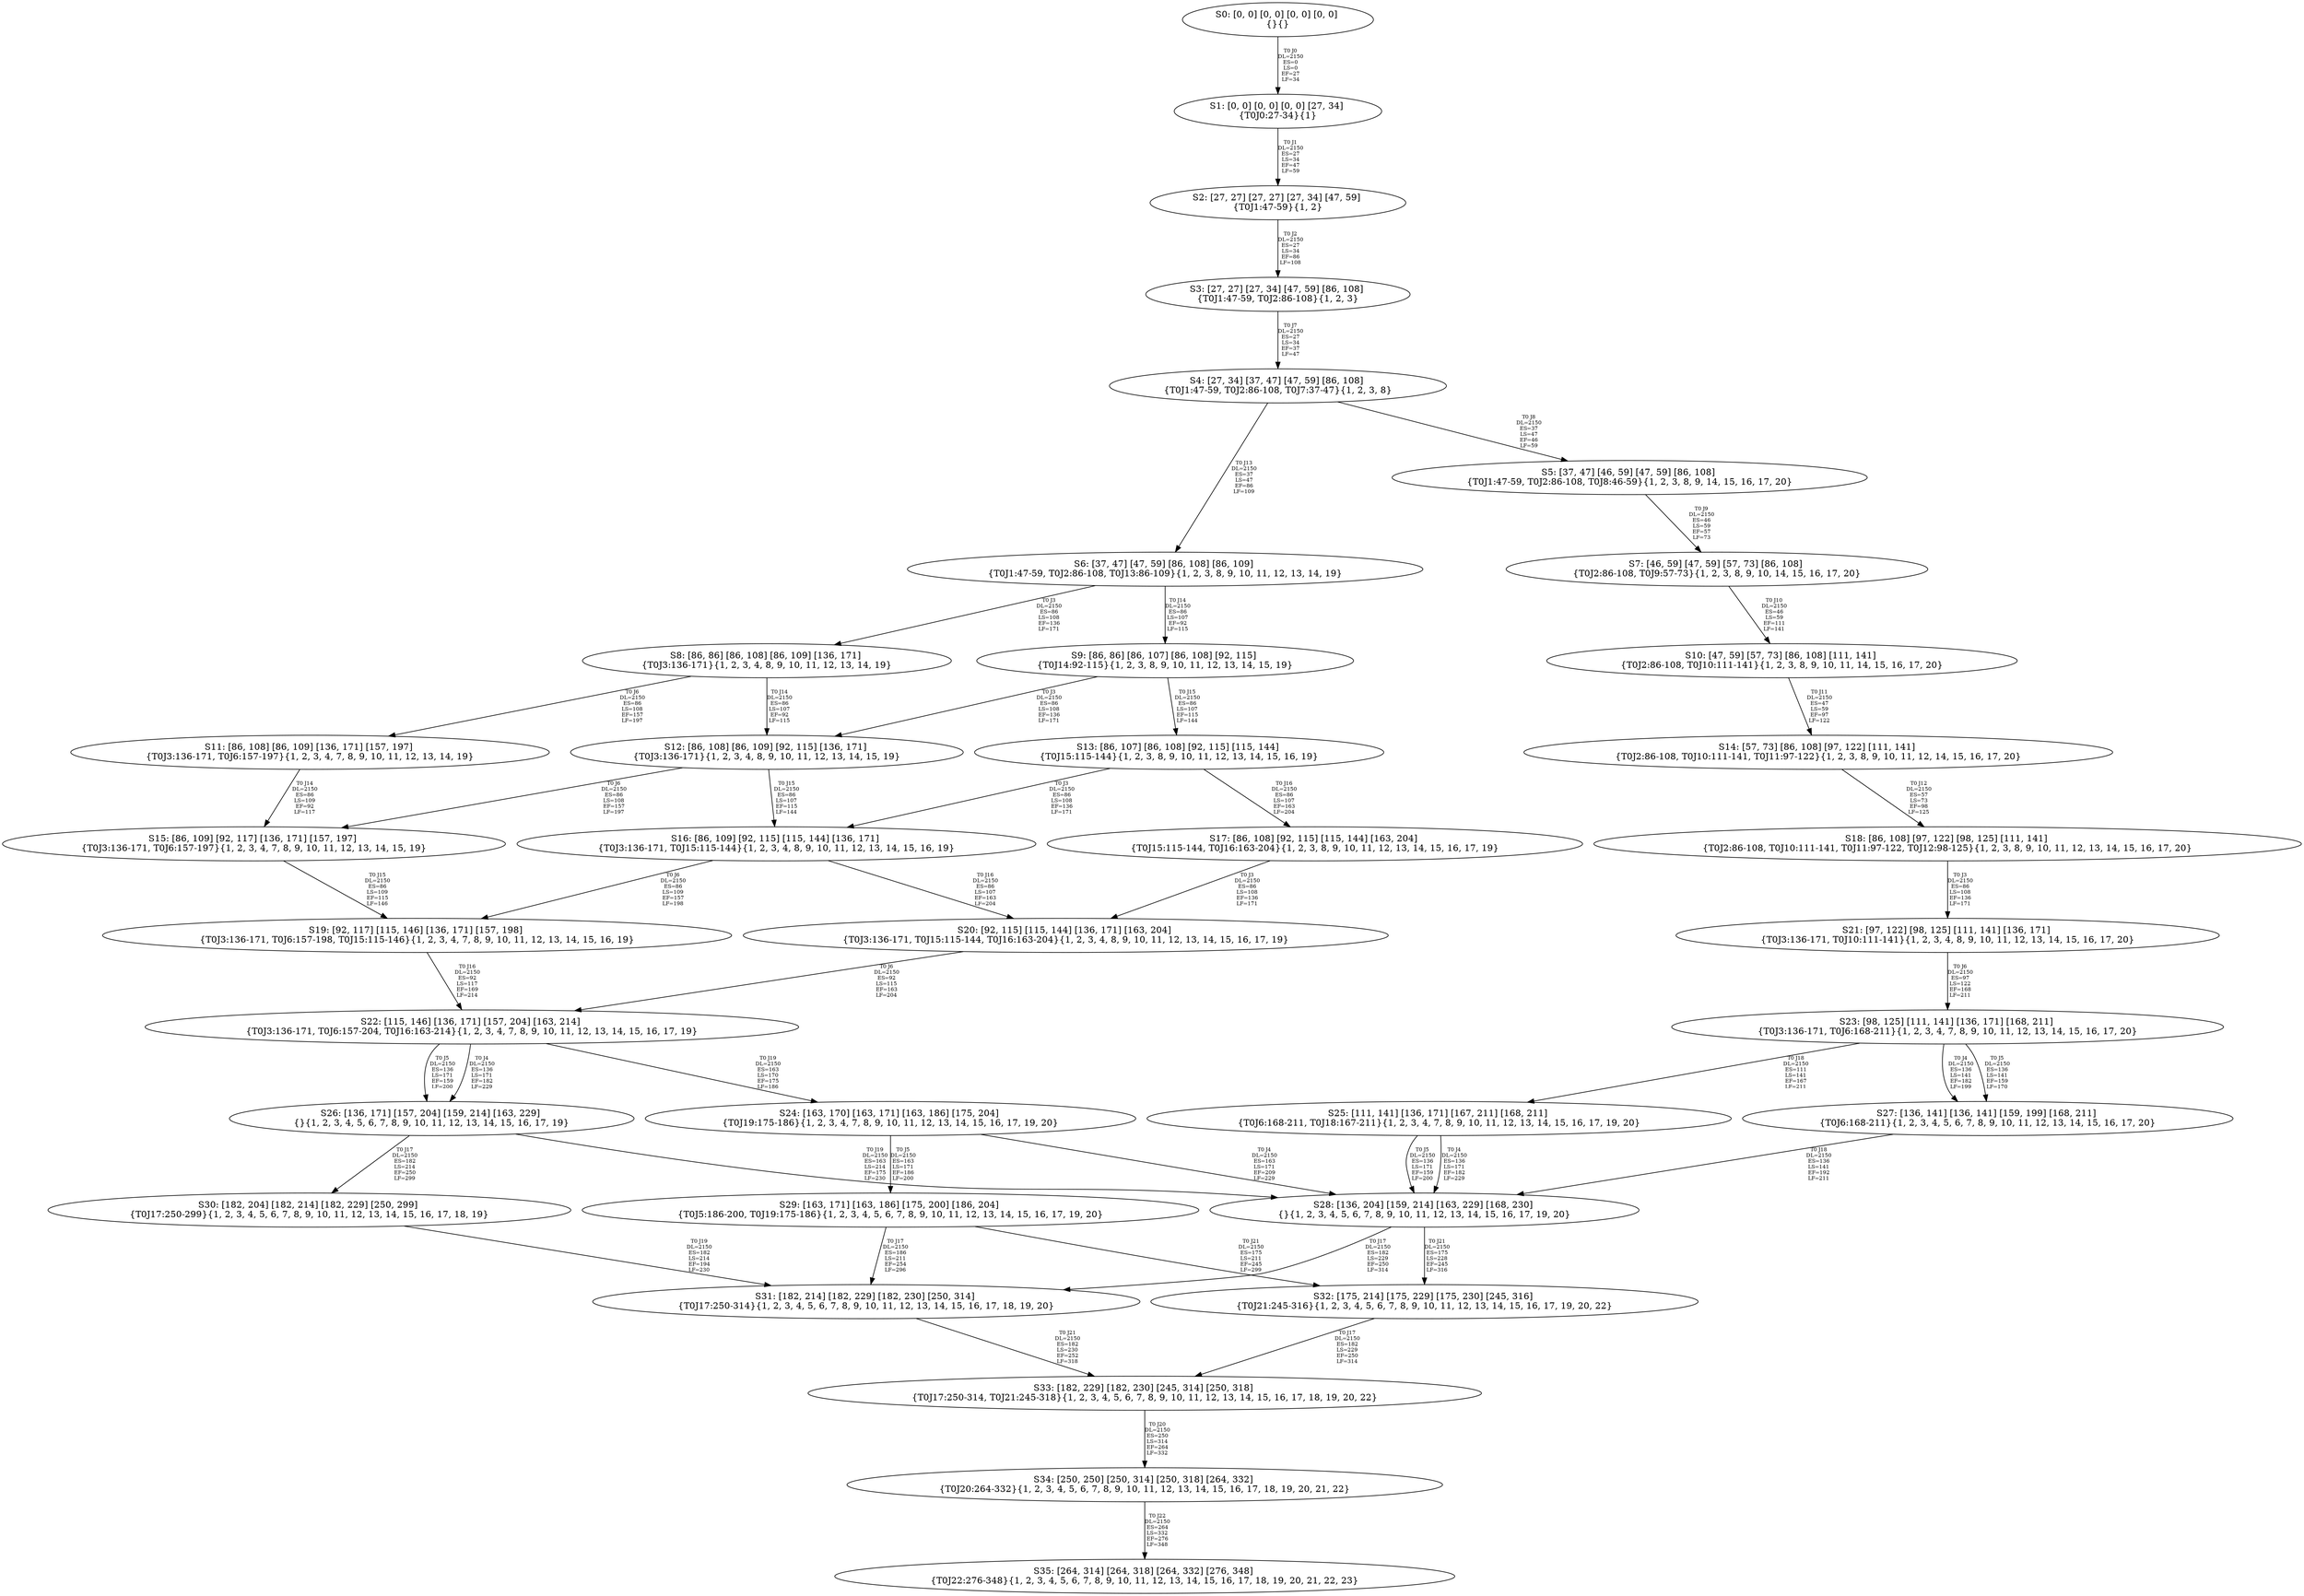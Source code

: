 digraph {
	S0[label="S0: [0, 0] [0, 0] [0, 0] [0, 0] \n{}{}"];
	S1[label="S1: [0, 0] [0, 0] [0, 0] [27, 34] \n{T0J0:27-34}{1}"];
	S2[label="S2: [27, 27] [27, 27] [27, 34] [47, 59] \n{T0J1:47-59}{1, 2}"];
	S3[label="S3: [27, 27] [27, 34] [47, 59] [86, 108] \n{T0J1:47-59, T0J2:86-108}{1, 2, 3}"];
	S4[label="S4: [27, 34] [37, 47] [47, 59] [86, 108] \n{T0J1:47-59, T0J2:86-108, T0J7:37-47}{1, 2, 3, 8}"];
	S5[label="S5: [37, 47] [46, 59] [47, 59] [86, 108] \n{T0J1:47-59, T0J2:86-108, T0J8:46-59}{1, 2, 3, 8, 9, 14, 15, 16, 17, 20}"];
	S6[label="S6: [37, 47] [47, 59] [86, 108] [86, 109] \n{T0J1:47-59, T0J2:86-108, T0J13:86-109}{1, 2, 3, 8, 9, 10, 11, 12, 13, 14, 19}"];
	S7[label="S7: [46, 59] [47, 59] [57, 73] [86, 108] \n{T0J2:86-108, T0J9:57-73}{1, 2, 3, 8, 9, 10, 14, 15, 16, 17, 20}"];
	S8[label="S8: [86, 86] [86, 108] [86, 109] [136, 171] \n{T0J3:136-171}{1, 2, 3, 4, 8, 9, 10, 11, 12, 13, 14, 19}"];
	S9[label="S9: [86, 86] [86, 107] [86, 108] [92, 115] \n{T0J14:92-115}{1, 2, 3, 8, 9, 10, 11, 12, 13, 14, 15, 19}"];
	S10[label="S10: [47, 59] [57, 73] [86, 108] [111, 141] \n{T0J2:86-108, T0J10:111-141}{1, 2, 3, 8, 9, 10, 11, 14, 15, 16, 17, 20}"];
	S11[label="S11: [86, 108] [86, 109] [136, 171] [157, 197] \n{T0J3:136-171, T0J6:157-197}{1, 2, 3, 4, 7, 8, 9, 10, 11, 12, 13, 14, 19}"];
	S12[label="S12: [86, 108] [86, 109] [92, 115] [136, 171] \n{T0J3:136-171}{1, 2, 3, 4, 8, 9, 10, 11, 12, 13, 14, 15, 19}"];
	S13[label="S13: [86, 107] [86, 108] [92, 115] [115, 144] \n{T0J15:115-144}{1, 2, 3, 8, 9, 10, 11, 12, 13, 14, 15, 16, 19}"];
	S14[label="S14: [57, 73] [86, 108] [97, 122] [111, 141] \n{T0J2:86-108, T0J10:111-141, T0J11:97-122}{1, 2, 3, 8, 9, 10, 11, 12, 14, 15, 16, 17, 20}"];
	S15[label="S15: [86, 109] [92, 117] [136, 171] [157, 197] \n{T0J3:136-171, T0J6:157-197}{1, 2, 3, 4, 7, 8, 9, 10, 11, 12, 13, 14, 15, 19}"];
	S16[label="S16: [86, 109] [92, 115] [115, 144] [136, 171] \n{T0J3:136-171, T0J15:115-144}{1, 2, 3, 4, 8, 9, 10, 11, 12, 13, 14, 15, 16, 19}"];
	S17[label="S17: [86, 108] [92, 115] [115, 144] [163, 204] \n{T0J15:115-144, T0J16:163-204}{1, 2, 3, 8, 9, 10, 11, 12, 13, 14, 15, 16, 17, 19}"];
	S18[label="S18: [86, 108] [97, 122] [98, 125] [111, 141] \n{T0J2:86-108, T0J10:111-141, T0J11:97-122, T0J12:98-125}{1, 2, 3, 8, 9, 10, 11, 12, 13, 14, 15, 16, 17, 20}"];
	S19[label="S19: [92, 117] [115, 146] [136, 171] [157, 198] \n{T0J3:136-171, T0J6:157-198, T0J15:115-146}{1, 2, 3, 4, 7, 8, 9, 10, 11, 12, 13, 14, 15, 16, 19}"];
	S20[label="S20: [92, 115] [115, 144] [136, 171] [163, 204] \n{T0J3:136-171, T0J15:115-144, T0J16:163-204}{1, 2, 3, 4, 8, 9, 10, 11, 12, 13, 14, 15, 16, 17, 19}"];
	S21[label="S21: [97, 122] [98, 125] [111, 141] [136, 171] \n{T0J3:136-171, T0J10:111-141}{1, 2, 3, 4, 8, 9, 10, 11, 12, 13, 14, 15, 16, 17, 20}"];
	S22[label="S22: [115, 146] [136, 171] [157, 204] [163, 214] \n{T0J3:136-171, T0J6:157-204, T0J16:163-214}{1, 2, 3, 4, 7, 8, 9, 10, 11, 12, 13, 14, 15, 16, 17, 19}"];
	S23[label="S23: [98, 125] [111, 141] [136, 171] [168, 211] \n{T0J3:136-171, T0J6:168-211}{1, 2, 3, 4, 7, 8, 9, 10, 11, 12, 13, 14, 15, 16, 17, 20}"];
	S24[label="S24: [163, 170] [163, 171] [163, 186] [175, 204] \n{T0J19:175-186}{1, 2, 3, 4, 7, 8, 9, 10, 11, 12, 13, 14, 15, 16, 17, 19, 20}"];
	S25[label="S25: [111, 141] [136, 171] [167, 211] [168, 211] \n{T0J6:168-211, T0J18:167-211}{1, 2, 3, 4, 7, 8, 9, 10, 11, 12, 13, 14, 15, 16, 17, 19, 20}"];
	S26[label="S26: [136, 171] [157, 204] [159, 214] [163, 229] \n{}{1, 2, 3, 4, 5, 6, 7, 8, 9, 10, 11, 12, 13, 14, 15, 16, 17, 19}"];
	S27[label="S27: [136, 141] [136, 141] [159, 199] [168, 211] \n{T0J6:168-211}{1, 2, 3, 4, 5, 6, 7, 8, 9, 10, 11, 12, 13, 14, 15, 16, 17, 20}"];
	S28[label="S28: [136, 204] [159, 214] [163, 229] [168, 230] \n{}{1, 2, 3, 4, 5, 6, 7, 8, 9, 10, 11, 12, 13, 14, 15, 16, 17, 19, 20}"];
	S29[label="S29: [163, 171] [163, 186] [175, 200] [186, 204] \n{T0J5:186-200, T0J19:175-186}{1, 2, 3, 4, 5, 6, 7, 8, 9, 10, 11, 12, 13, 14, 15, 16, 17, 19, 20}"];
	S30[label="S30: [182, 204] [182, 214] [182, 229] [250, 299] \n{T0J17:250-299}{1, 2, 3, 4, 5, 6, 7, 8, 9, 10, 11, 12, 13, 14, 15, 16, 17, 18, 19}"];
	S31[label="S31: [182, 214] [182, 229] [182, 230] [250, 314] \n{T0J17:250-314}{1, 2, 3, 4, 5, 6, 7, 8, 9, 10, 11, 12, 13, 14, 15, 16, 17, 18, 19, 20}"];
	S32[label="S32: [175, 214] [175, 229] [175, 230] [245, 316] \n{T0J21:245-316}{1, 2, 3, 4, 5, 6, 7, 8, 9, 10, 11, 12, 13, 14, 15, 16, 17, 19, 20, 22}"];
	S33[label="S33: [182, 229] [182, 230] [245, 314] [250, 318] \n{T0J17:250-314, T0J21:245-318}{1, 2, 3, 4, 5, 6, 7, 8, 9, 10, 11, 12, 13, 14, 15, 16, 17, 18, 19, 20, 22}"];
	S34[label="S34: [250, 250] [250, 314] [250, 318] [264, 332] \n{T0J20:264-332}{1, 2, 3, 4, 5, 6, 7, 8, 9, 10, 11, 12, 13, 14, 15, 16, 17, 18, 19, 20, 21, 22}"];
	S35[label="S35: [264, 314] [264, 318] [264, 332] [276, 348] \n{T0J22:276-348}{1, 2, 3, 4, 5, 6, 7, 8, 9, 10, 11, 12, 13, 14, 15, 16, 17, 18, 19, 20, 21, 22, 23}"];
	S0 -> S1[label="T0 J0\nDL=2150\nES=0\nLS=0\nEF=27\nLF=34",fontsize=8];
	S1 -> S2[label="T0 J1\nDL=2150\nES=27\nLS=34\nEF=47\nLF=59",fontsize=8];
	S2 -> S3[label="T0 J2\nDL=2150\nES=27\nLS=34\nEF=86\nLF=108",fontsize=8];
	S3 -> S4[label="T0 J7\nDL=2150\nES=27\nLS=34\nEF=37\nLF=47",fontsize=8];
	S4 -> S5[label="T0 J8\nDL=2150\nES=37\nLS=47\nEF=46\nLF=59",fontsize=8];
	S4 -> S6[label="T0 J13\nDL=2150\nES=37\nLS=47\nEF=86\nLF=109",fontsize=8];
	S5 -> S7[label="T0 J9\nDL=2150\nES=46\nLS=59\nEF=57\nLF=73",fontsize=8];
	S6 -> S8[label="T0 J3\nDL=2150\nES=86\nLS=108\nEF=136\nLF=171",fontsize=8];
	S6 -> S9[label="T0 J14\nDL=2150\nES=86\nLS=107\nEF=92\nLF=115",fontsize=8];
	S7 -> S10[label="T0 J10\nDL=2150\nES=46\nLS=59\nEF=111\nLF=141",fontsize=8];
	S8 -> S11[label="T0 J6\nDL=2150\nES=86\nLS=108\nEF=157\nLF=197",fontsize=8];
	S8 -> S12[label="T0 J14\nDL=2150\nES=86\nLS=107\nEF=92\nLF=115",fontsize=8];
	S9 -> S12[label="T0 J3\nDL=2150\nES=86\nLS=108\nEF=136\nLF=171",fontsize=8];
	S9 -> S13[label="T0 J15\nDL=2150\nES=86\nLS=107\nEF=115\nLF=144",fontsize=8];
	S10 -> S14[label="T0 J11\nDL=2150\nES=47\nLS=59\nEF=97\nLF=122",fontsize=8];
	S11 -> S15[label="T0 J14\nDL=2150\nES=86\nLS=109\nEF=92\nLF=117",fontsize=8];
	S12 -> S15[label="T0 J6\nDL=2150\nES=86\nLS=108\nEF=157\nLF=197",fontsize=8];
	S12 -> S16[label="T0 J15\nDL=2150\nES=86\nLS=107\nEF=115\nLF=144",fontsize=8];
	S13 -> S16[label="T0 J3\nDL=2150\nES=86\nLS=108\nEF=136\nLF=171",fontsize=8];
	S13 -> S17[label="T0 J16\nDL=2150\nES=86\nLS=107\nEF=163\nLF=204",fontsize=8];
	S14 -> S18[label="T0 J12\nDL=2150\nES=57\nLS=73\nEF=98\nLF=125",fontsize=8];
	S15 -> S19[label="T0 J15\nDL=2150\nES=86\nLS=109\nEF=115\nLF=146",fontsize=8];
	S16 -> S19[label="T0 J6\nDL=2150\nES=86\nLS=109\nEF=157\nLF=198",fontsize=8];
	S16 -> S20[label="T0 J16\nDL=2150\nES=86\nLS=107\nEF=163\nLF=204",fontsize=8];
	S17 -> S20[label="T0 J3\nDL=2150\nES=86\nLS=108\nEF=136\nLF=171",fontsize=8];
	S18 -> S21[label="T0 J3\nDL=2150\nES=86\nLS=108\nEF=136\nLF=171",fontsize=8];
	S19 -> S22[label="T0 J16\nDL=2150\nES=92\nLS=117\nEF=169\nLF=214",fontsize=8];
	S20 -> S22[label="T0 J6\nDL=2150\nES=92\nLS=115\nEF=163\nLF=204",fontsize=8];
	S21 -> S23[label="T0 J6\nDL=2150\nES=97\nLS=122\nEF=168\nLF=211",fontsize=8];
	S22 -> S26[label="T0 J4\nDL=2150\nES=136\nLS=171\nEF=182\nLF=229",fontsize=8];
	S22 -> S26[label="T0 J5\nDL=2150\nES=136\nLS=171\nEF=159\nLF=200",fontsize=8];
	S22 -> S24[label="T0 J19\nDL=2150\nES=163\nLS=170\nEF=175\nLF=186",fontsize=8];
	S23 -> S27[label="T0 J4\nDL=2150\nES=136\nLS=141\nEF=182\nLF=199",fontsize=8];
	S23 -> S27[label="T0 J5\nDL=2150\nES=136\nLS=141\nEF=159\nLF=170",fontsize=8];
	S23 -> S25[label="T0 J18\nDL=2150\nES=111\nLS=141\nEF=167\nLF=211",fontsize=8];
	S24 -> S28[label="T0 J4\nDL=2150\nES=163\nLS=171\nEF=209\nLF=229",fontsize=8];
	S24 -> S29[label="T0 J5\nDL=2150\nES=163\nLS=171\nEF=186\nLF=200",fontsize=8];
	S25 -> S28[label="T0 J4\nDL=2150\nES=136\nLS=171\nEF=182\nLF=229",fontsize=8];
	S25 -> S28[label="T0 J5\nDL=2150\nES=136\nLS=171\nEF=159\nLF=200",fontsize=8];
	S26 -> S30[label="T0 J17\nDL=2150\nES=182\nLS=214\nEF=250\nLF=299",fontsize=8];
	S26 -> S28[label="T0 J19\nDL=2150\nES=163\nLS=214\nEF=175\nLF=230",fontsize=8];
	S27 -> S28[label="T0 J18\nDL=2150\nES=136\nLS=141\nEF=192\nLF=211",fontsize=8];
	S28 -> S31[label="T0 J17\nDL=2150\nES=182\nLS=229\nEF=250\nLF=314",fontsize=8];
	S28 -> S32[label="T0 J21\nDL=2150\nES=175\nLS=228\nEF=245\nLF=316",fontsize=8];
	S29 -> S31[label="T0 J17\nDL=2150\nES=186\nLS=211\nEF=254\nLF=296",fontsize=8];
	S29 -> S32[label="T0 J21\nDL=2150\nES=175\nLS=211\nEF=245\nLF=299",fontsize=8];
	S30 -> S31[label="T0 J19\nDL=2150\nES=182\nLS=214\nEF=194\nLF=230",fontsize=8];
	S31 -> S33[label="T0 J21\nDL=2150\nES=182\nLS=230\nEF=252\nLF=318",fontsize=8];
	S32 -> S33[label="T0 J17\nDL=2150\nES=182\nLS=229\nEF=250\nLF=314",fontsize=8];
	S33 -> S34[label="T0 J20\nDL=2150\nES=250\nLS=314\nEF=264\nLF=332",fontsize=8];
	S34 -> S35[label="T0 J22\nDL=2150\nES=264\nLS=332\nEF=276\nLF=348",fontsize=8];
}
